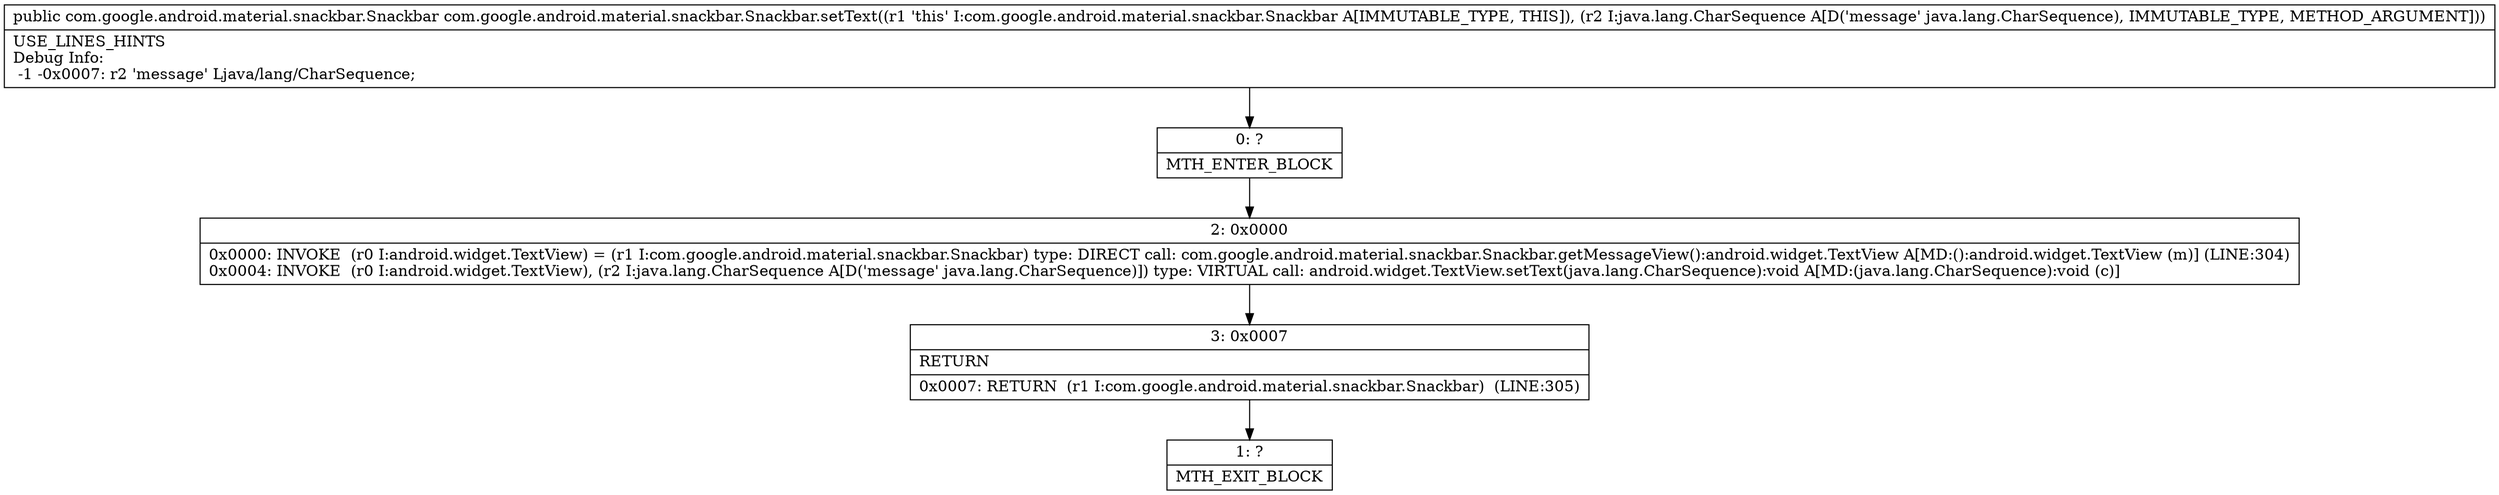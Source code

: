 digraph "CFG forcom.google.android.material.snackbar.Snackbar.setText(Ljava\/lang\/CharSequence;)Lcom\/google\/android\/material\/snackbar\/Snackbar;" {
Node_0 [shape=record,label="{0\:\ ?|MTH_ENTER_BLOCK\l}"];
Node_2 [shape=record,label="{2\:\ 0x0000|0x0000: INVOKE  (r0 I:android.widget.TextView) = (r1 I:com.google.android.material.snackbar.Snackbar) type: DIRECT call: com.google.android.material.snackbar.Snackbar.getMessageView():android.widget.TextView A[MD:():android.widget.TextView (m)] (LINE:304)\l0x0004: INVOKE  (r0 I:android.widget.TextView), (r2 I:java.lang.CharSequence A[D('message' java.lang.CharSequence)]) type: VIRTUAL call: android.widget.TextView.setText(java.lang.CharSequence):void A[MD:(java.lang.CharSequence):void (c)]\l}"];
Node_3 [shape=record,label="{3\:\ 0x0007|RETURN\l|0x0007: RETURN  (r1 I:com.google.android.material.snackbar.Snackbar)  (LINE:305)\l}"];
Node_1 [shape=record,label="{1\:\ ?|MTH_EXIT_BLOCK\l}"];
MethodNode[shape=record,label="{public com.google.android.material.snackbar.Snackbar com.google.android.material.snackbar.Snackbar.setText((r1 'this' I:com.google.android.material.snackbar.Snackbar A[IMMUTABLE_TYPE, THIS]), (r2 I:java.lang.CharSequence A[D('message' java.lang.CharSequence), IMMUTABLE_TYPE, METHOD_ARGUMENT]))  | USE_LINES_HINTS\lDebug Info:\l  \-1 \-0x0007: r2 'message' Ljava\/lang\/CharSequence;\l}"];
MethodNode -> Node_0;Node_0 -> Node_2;
Node_2 -> Node_3;
Node_3 -> Node_1;
}

